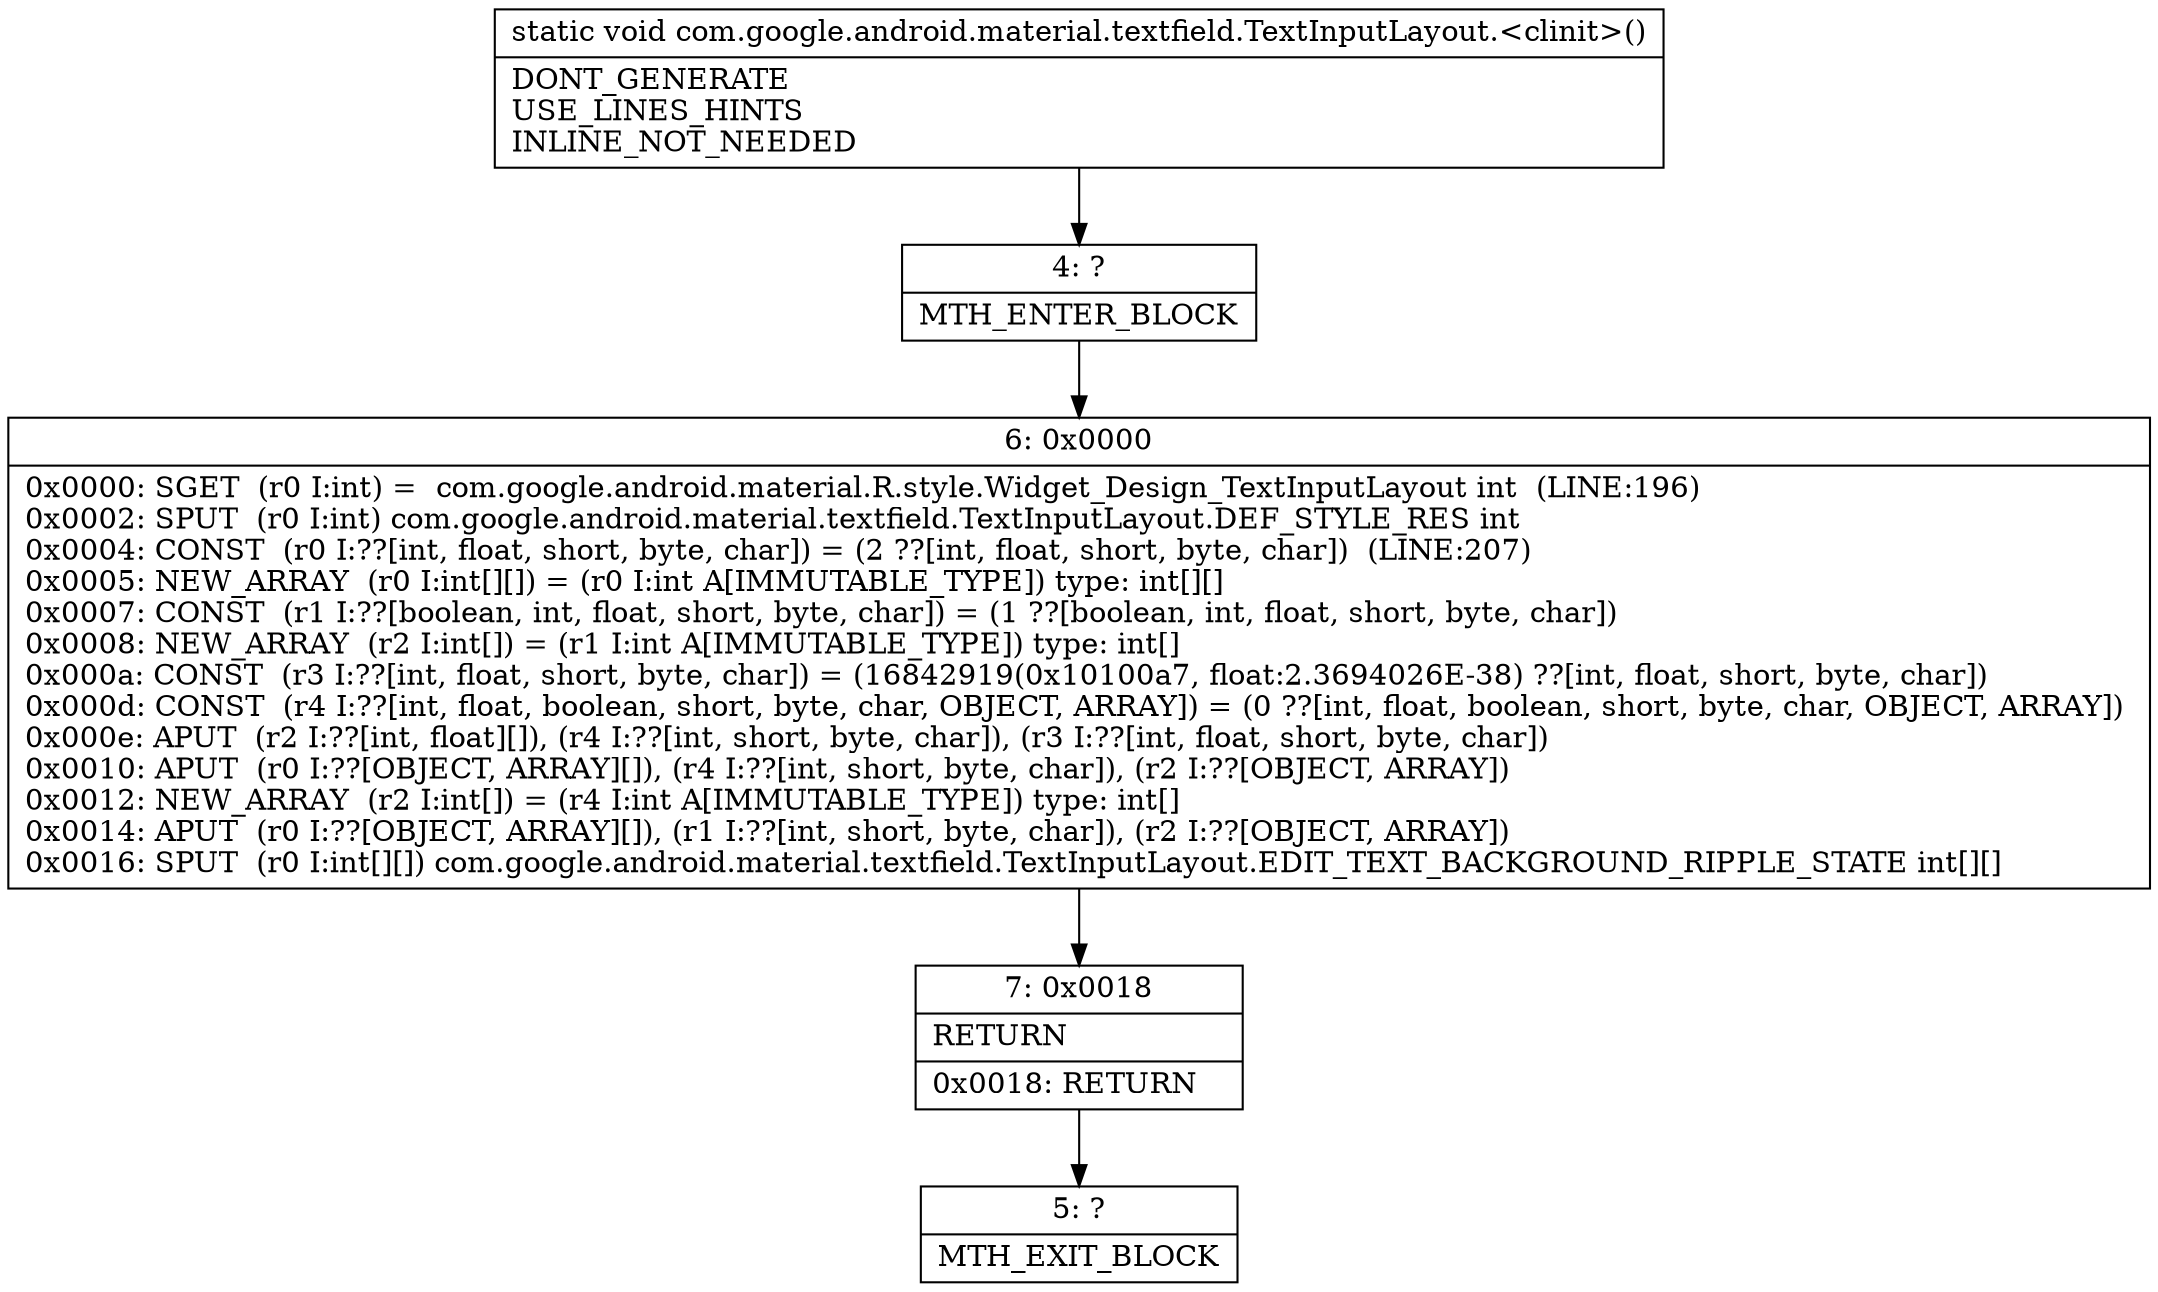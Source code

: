digraph "CFG forcom.google.android.material.textfield.TextInputLayout.\<clinit\>()V" {
Node_4 [shape=record,label="{4\:\ ?|MTH_ENTER_BLOCK\l}"];
Node_6 [shape=record,label="{6\:\ 0x0000|0x0000: SGET  (r0 I:int) =  com.google.android.material.R.style.Widget_Design_TextInputLayout int  (LINE:196)\l0x0002: SPUT  (r0 I:int) com.google.android.material.textfield.TextInputLayout.DEF_STYLE_RES int \l0x0004: CONST  (r0 I:??[int, float, short, byte, char]) = (2 ??[int, float, short, byte, char])  (LINE:207)\l0x0005: NEW_ARRAY  (r0 I:int[][]) = (r0 I:int A[IMMUTABLE_TYPE]) type: int[][] \l0x0007: CONST  (r1 I:??[boolean, int, float, short, byte, char]) = (1 ??[boolean, int, float, short, byte, char]) \l0x0008: NEW_ARRAY  (r2 I:int[]) = (r1 I:int A[IMMUTABLE_TYPE]) type: int[] \l0x000a: CONST  (r3 I:??[int, float, short, byte, char]) = (16842919(0x10100a7, float:2.3694026E\-38) ??[int, float, short, byte, char]) \l0x000d: CONST  (r4 I:??[int, float, boolean, short, byte, char, OBJECT, ARRAY]) = (0 ??[int, float, boolean, short, byte, char, OBJECT, ARRAY]) \l0x000e: APUT  (r2 I:??[int, float][]), (r4 I:??[int, short, byte, char]), (r3 I:??[int, float, short, byte, char]) \l0x0010: APUT  (r0 I:??[OBJECT, ARRAY][]), (r4 I:??[int, short, byte, char]), (r2 I:??[OBJECT, ARRAY]) \l0x0012: NEW_ARRAY  (r2 I:int[]) = (r4 I:int A[IMMUTABLE_TYPE]) type: int[] \l0x0014: APUT  (r0 I:??[OBJECT, ARRAY][]), (r1 I:??[int, short, byte, char]), (r2 I:??[OBJECT, ARRAY]) \l0x0016: SPUT  (r0 I:int[][]) com.google.android.material.textfield.TextInputLayout.EDIT_TEXT_BACKGROUND_RIPPLE_STATE int[][] \l}"];
Node_7 [shape=record,label="{7\:\ 0x0018|RETURN\l|0x0018: RETURN   \l}"];
Node_5 [shape=record,label="{5\:\ ?|MTH_EXIT_BLOCK\l}"];
MethodNode[shape=record,label="{static void com.google.android.material.textfield.TextInputLayout.\<clinit\>()  | DONT_GENERATE\lUSE_LINES_HINTS\lINLINE_NOT_NEEDED\l}"];
MethodNode -> Node_4;Node_4 -> Node_6;
Node_6 -> Node_7;
Node_7 -> Node_5;
}

